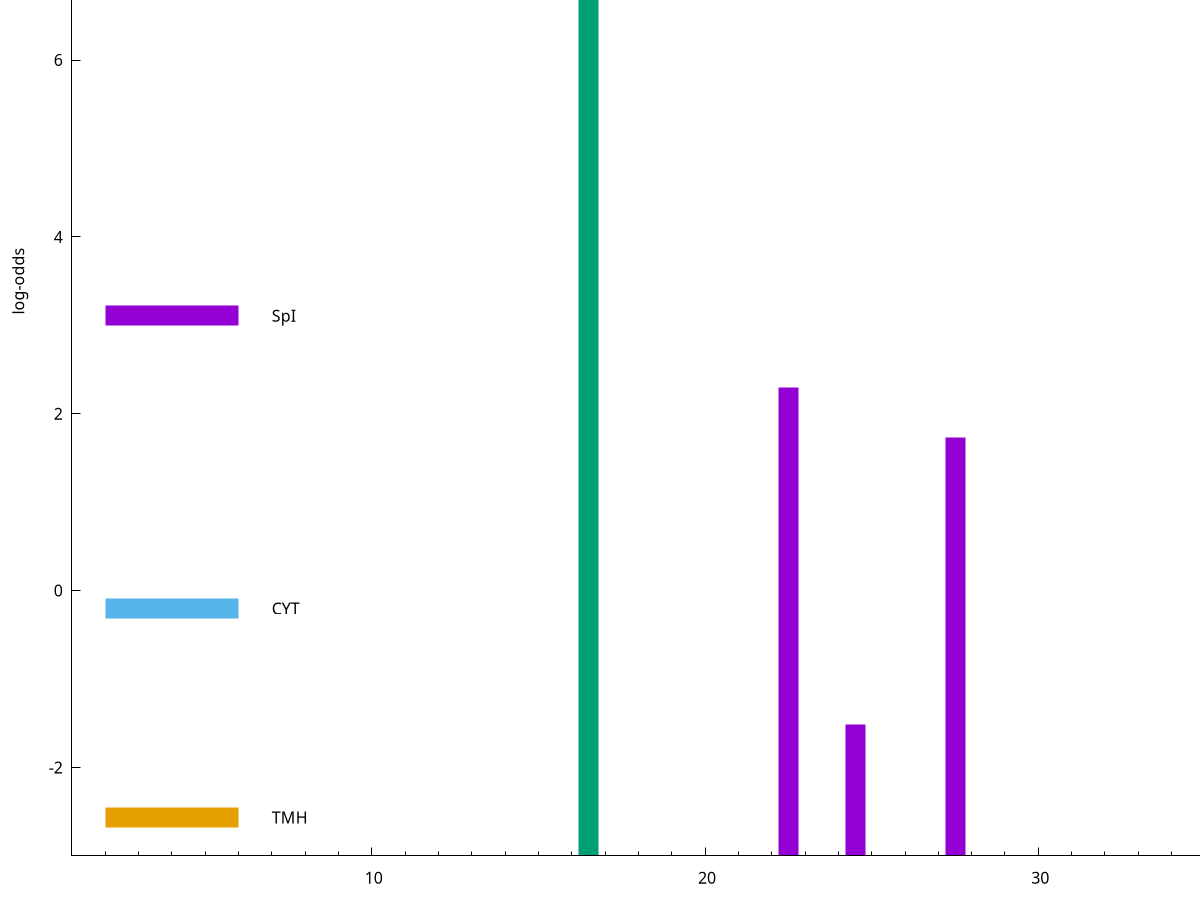 set title "LipoP predictions for SRR4065679.gff"
set size 2., 1.4
set xrange [1:70] 
set mxtics 10
set yrange [-3:10]
set y2range [0:13]
set ylabel "log-odds"
set term postscript eps color solid "Helvetica" 30
set output "SRR4065679.gff13.eps"
set arrow from 2,9.3736 to 6,9.3736 nohead lt 2 lw 20
set label "SpII" at 7,9.3736
set arrow from 2,3.10908 to 6,3.10908 nohead lt 1 lw 20
set label "SpI" at 7,3.10908
set arrow from 2,-0.200913 to 6,-0.200913 nohead lt 3 lw 20
set label "CYT" at 7,-0.200913
set arrow from 2,-2.56495 to 6,-2.56495 nohead lt 4 lw 20
set label "TMH" at 7,-2.56495
set arrow from 2,9.3736 to 6,9.3736 nohead lt 2 lw 20
set label "SpII" at 7,9.3736
# NOTE: The scores below are the log-odds scores with the threshold
# NOTE: subtracted (a hack to make gnuplot make the histogram all
# NOTE: look nice).
plot "-" axes x1y2 title "" with impulses lt 2 lw 20, "-" axes x1y2 title "" with impulses lt 1 lw 20
16.500000 12.373600
e
22.500000 5.297100
27.500000 4.733980
24.500000 1.488510
e
exit
